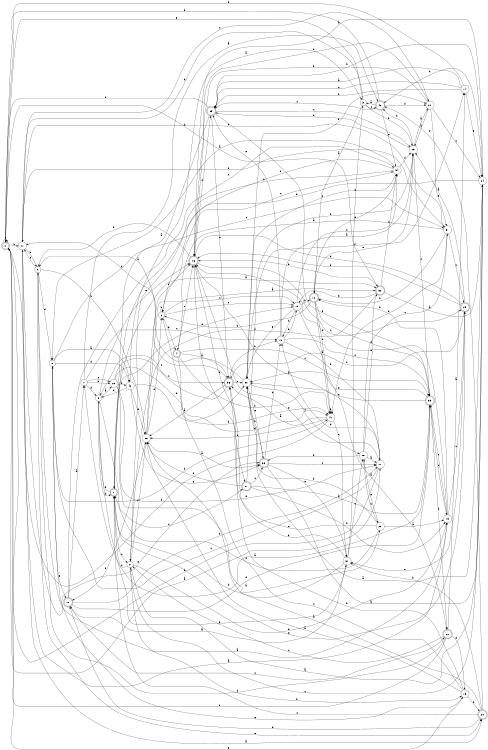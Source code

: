 digraph n35_2 {
__start0 [label="" shape="none"];

rankdir=LR;
size="8,5";

s0 [style="rounded,filled", color="black", fillcolor="white" shape="doublecircle", label="0"];
s1 [style="filled", color="black", fillcolor="white" shape="circle", label="1"];
s2 [style="filled", color="black", fillcolor="white" shape="circle", label="2"];
s3 [style="filled", color="black", fillcolor="white" shape="circle", label="3"];
s4 [style="rounded,filled", color="black", fillcolor="white" shape="doublecircle", label="4"];
s5 [style="filled", color="black", fillcolor="white" shape="circle", label="5"];
s6 [style="filled", color="black", fillcolor="white" shape="circle", label="6"];
s7 [style="rounded,filled", color="black", fillcolor="white" shape="doublecircle", label="7"];
s8 [style="filled", color="black", fillcolor="white" shape="circle", label="8"];
s9 [style="filled", color="black", fillcolor="white" shape="circle", label="9"];
s10 [style="rounded,filled", color="black", fillcolor="white" shape="doublecircle", label="10"];
s11 [style="filled", color="black", fillcolor="white" shape="circle", label="11"];
s12 [style="filled", color="black", fillcolor="white" shape="circle", label="12"];
s13 [style="filled", color="black", fillcolor="white" shape="circle", label="13"];
s14 [style="filled", color="black", fillcolor="white" shape="circle", label="14"];
s15 [style="filled", color="black", fillcolor="white" shape="circle", label="15"];
s16 [style="rounded,filled", color="black", fillcolor="white" shape="doublecircle", label="16"];
s17 [style="filled", color="black", fillcolor="white" shape="circle", label="17"];
s18 [style="rounded,filled", color="black", fillcolor="white" shape="doublecircle", label="18"];
s19 [style="filled", color="black", fillcolor="white" shape="circle", label="19"];
s20 [style="rounded,filled", color="black", fillcolor="white" shape="doublecircle", label="20"];
s21 [style="filled", color="black", fillcolor="white" shape="circle", label="21"];
s22 [style="rounded,filled", color="black", fillcolor="white" shape="doublecircle", label="22"];
s23 [style="filled", color="black", fillcolor="white" shape="circle", label="23"];
s24 [style="filled", color="black", fillcolor="white" shape="circle", label="24"];
s25 [style="rounded,filled", color="black", fillcolor="white" shape="doublecircle", label="25"];
s26 [style="filled", color="black", fillcolor="white" shape="circle", label="26"];
s27 [style="rounded,filled", color="black", fillcolor="white" shape="doublecircle", label="27"];
s28 [style="filled", color="black", fillcolor="white" shape="circle", label="28"];
s29 [style="filled", color="black", fillcolor="white" shape="circle", label="29"];
s30 [style="filled", color="black", fillcolor="white" shape="circle", label="30"];
s31 [style="filled", color="black", fillcolor="white" shape="circle", label="31"];
s32 [style="rounded,filled", color="black", fillcolor="white" shape="doublecircle", label="32"];
s33 [style="rounded,filled", color="black", fillcolor="white" shape="doublecircle", label="33"];
s34 [style="filled", color="black", fillcolor="white" shape="circle", label="34"];
s35 [style="rounded,filled", color="black", fillcolor="white" shape="doublecircle", label="35"];
s36 [style="rounded,filled", color="black", fillcolor="white" shape="doublecircle", label="36"];
s37 [style="filled", color="black", fillcolor="white" shape="circle", label="37"];
s38 [style="filled", color="black", fillcolor="white" shape="circle", label="38"];
s39 [style="rounded,filled", color="black", fillcolor="white" shape="doublecircle", label="39"];
s40 [style="rounded,filled", color="black", fillcolor="white" shape="doublecircle", label="40"];
s41 [style="filled", color="black", fillcolor="white" shape="circle", label="41"];
s42 [style="filled", color="black", fillcolor="white" shape="circle", label="42"];
s0 -> s17 [label="a"];
s0 -> s11 [label="b"];
s0 -> s0 [label="c"];
s0 -> s32 [label="d"];
s0 -> s13 [label="e"];
s1 -> s40 [label="a"];
s1 -> s26 [label="b"];
s1 -> s12 [label="c"];
s1 -> s5 [label="d"];
s1 -> s26 [label="e"];
s2 -> s24 [label="a"];
s2 -> s13 [label="b"];
s2 -> s7 [label="c"];
s2 -> s38 [label="d"];
s2 -> s19 [label="e"];
s3 -> s10 [label="a"];
s3 -> s11 [label="b"];
s3 -> s40 [label="c"];
s3 -> s29 [label="d"];
s3 -> s0 [label="e"];
s4 -> s36 [label="a"];
s4 -> s41 [label="b"];
s4 -> s35 [label="c"];
s4 -> s41 [label="d"];
s4 -> s16 [label="e"];
s5 -> s26 [label="a"];
s5 -> s37 [label="b"];
s5 -> s27 [label="c"];
s5 -> s7 [label="d"];
s5 -> s16 [label="e"];
s6 -> s32 [label="a"];
s6 -> s6 [label="b"];
s6 -> s34 [label="c"];
s6 -> s4 [label="d"];
s6 -> s15 [label="e"];
s7 -> s32 [label="a"];
s7 -> s5 [label="b"];
s7 -> s2 [label="c"];
s7 -> s15 [label="d"];
s7 -> s25 [label="e"];
s8 -> s42 [label="a"];
s8 -> s41 [label="b"];
s8 -> s31 [label="c"];
s8 -> s42 [label="d"];
s8 -> s18 [label="e"];
s9 -> s19 [label="a"];
s9 -> s38 [label="b"];
s9 -> s11 [label="c"];
s9 -> s8 [label="d"];
s9 -> s20 [label="e"];
s10 -> s41 [label="a"];
s10 -> s6 [label="b"];
s10 -> s35 [label="c"];
s10 -> s41 [label="d"];
s10 -> s34 [label="e"];
s11 -> s20 [label="a"];
s11 -> s9 [label="b"];
s11 -> s21 [label="c"];
s11 -> s31 [label="d"];
s11 -> s33 [label="e"];
s12 -> s29 [label="a"];
s12 -> s17 [label="b"];
s12 -> s35 [label="c"];
s12 -> s15 [label="d"];
s12 -> s39 [label="e"];
s13 -> s38 [label="a"];
s13 -> s36 [label="b"];
s13 -> s6 [label="c"];
s13 -> s20 [label="d"];
s13 -> s8 [label="e"];
s14 -> s39 [label="a"];
s14 -> s0 [label="b"];
s14 -> s39 [label="c"];
s14 -> s39 [label="d"];
s14 -> s24 [label="e"];
s15 -> s22 [label="a"];
s15 -> s10 [label="b"];
s15 -> s34 [label="c"];
s15 -> s12 [label="d"];
s15 -> s30 [label="e"];
s16 -> s24 [label="a"];
s16 -> s27 [label="b"];
s16 -> s25 [label="c"];
s16 -> s39 [label="d"];
s16 -> s9 [label="e"];
s17 -> s16 [label="a"];
s17 -> s0 [label="b"];
s17 -> s8 [label="c"];
s17 -> s12 [label="d"];
s17 -> s16 [label="e"];
s18 -> s1 [label="a"];
s18 -> s17 [label="b"];
s18 -> s22 [label="c"];
s18 -> s35 [label="d"];
s18 -> s34 [label="e"];
s19 -> s11 [label="a"];
s19 -> s10 [label="b"];
s19 -> s25 [label="c"];
s19 -> s16 [label="d"];
s19 -> s35 [label="e"];
s20 -> s38 [label="a"];
s20 -> s37 [label="b"];
s20 -> s7 [label="c"];
s20 -> s18 [label="d"];
s20 -> s40 [label="e"];
s21 -> s29 [label="a"];
s21 -> s16 [label="b"];
s21 -> s24 [label="c"];
s21 -> s16 [label="d"];
s21 -> s31 [label="e"];
s22 -> s14 [label="a"];
s22 -> s0 [label="b"];
s22 -> s2 [label="c"];
s22 -> s9 [label="d"];
s22 -> s13 [label="e"];
s23 -> s19 [label="a"];
s23 -> s30 [label="b"];
s23 -> s16 [label="c"];
s23 -> s7 [label="d"];
s23 -> s28 [label="e"];
s24 -> s30 [label="a"];
s24 -> s39 [label="b"];
s24 -> s2 [label="c"];
s24 -> s40 [label="d"];
s24 -> s7 [label="e"];
s25 -> s29 [label="a"];
s25 -> s16 [label="b"];
s25 -> s36 [label="c"];
s25 -> s16 [label="d"];
s25 -> s37 [label="e"];
s26 -> s23 [label="a"];
s26 -> s30 [label="b"];
s26 -> s36 [label="c"];
s26 -> s42 [label="d"];
s26 -> s17 [label="e"];
s27 -> s35 [label="a"];
s27 -> s19 [label="b"];
s27 -> s33 [label="c"];
s27 -> s29 [label="d"];
s27 -> s38 [label="e"];
s28 -> s17 [label="a"];
s28 -> s23 [label="b"];
s28 -> s31 [label="c"];
s28 -> s33 [label="d"];
s28 -> s32 [label="e"];
s29 -> s21 [label="a"];
s29 -> s40 [label="b"];
s29 -> s35 [label="c"];
s29 -> s39 [label="d"];
s29 -> s10 [label="e"];
s30 -> s9 [label="a"];
s30 -> s21 [label="b"];
s30 -> s28 [label="c"];
s30 -> s14 [label="d"];
s30 -> s33 [label="e"];
s31 -> s4 [label="a"];
s31 -> s10 [label="b"];
s31 -> s25 [label="c"];
s31 -> s41 [label="d"];
s31 -> s11 [label="e"];
s32 -> s24 [label="a"];
s32 -> s16 [label="b"];
s32 -> s34 [label="c"];
s32 -> s2 [label="d"];
s32 -> s15 [label="e"];
s33 -> s24 [label="a"];
s33 -> s30 [label="b"];
s33 -> s17 [label="c"];
s33 -> s12 [label="d"];
s33 -> s37 [label="e"];
s34 -> s8 [label="a"];
s34 -> s2 [label="b"];
s34 -> s30 [label="c"];
s34 -> s29 [label="d"];
s34 -> s6 [label="e"];
s35 -> s1 [label="a"];
s35 -> s22 [label="b"];
s35 -> s30 [label="c"];
s35 -> s19 [label="d"];
s35 -> s30 [label="e"];
s36 -> s38 [label="a"];
s36 -> s12 [label="b"];
s36 -> s5 [label="c"];
s36 -> s11 [label="d"];
s36 -> s30 [label="e"];
s37 -> s18 [label="a"];
s37 -> s36 [label="b"];
s37 -> s28 [label="c"];
s37 -> s7 [label="d"];
s37 -> s3 [label="e"];
s38 -> s33 [label="a"];
s38 -> s16 [label="b"];
s38 -> s15 [label="c"];
s38 -> s6 [label="d"];
s38 -> s18 [label="e"];
s39 -> s7 [label="a"];
s39 -> s35 [label="b"];
s39 -> s29 [label="c"];
s39 -> s0 [label="d"];
s39 -> s36 [label="e"];
s40 -> s3 [label="a"];
s40 -> s0 [label="b"];
s40 -> s39 [label="c"];
s40 -> s21 [label="d"];
s40 -> s34 [label="e"];
s41 -> s36 [label="a"];
s41 -> s41 [label="b"];
s41 -> s37 [label="c"];
s41 -> s0 [label="d"];
s41 -> s38 [label="e"];
s42 -> s3 [label="a"];
s42 -> s41 [label="b"];
s42 -> s33 [label="c"];
s42 -> s5 [label="d"];
s42 -> s38 [label="e"];

}